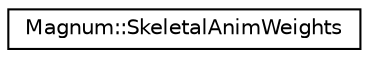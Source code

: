 digraph "圖形化之類別階層"
{
  edge [fontname="Helvetica",fontsize="10",labelfontname="Helvetica",labelfontsize="10"];
  node [fontname="Helvetica",fontsize="10",shape=record];
  rankdir="LR";
  Node1 [label="Magnum::SkeletalAnimWeights",height=0.2,width=0.4,color="black", fillcolor="white", style="filled",URL="$class_magnum_1_1_skeletal_anim_weights.html",tooltip="SkeletalAnimWeights. "];
}
